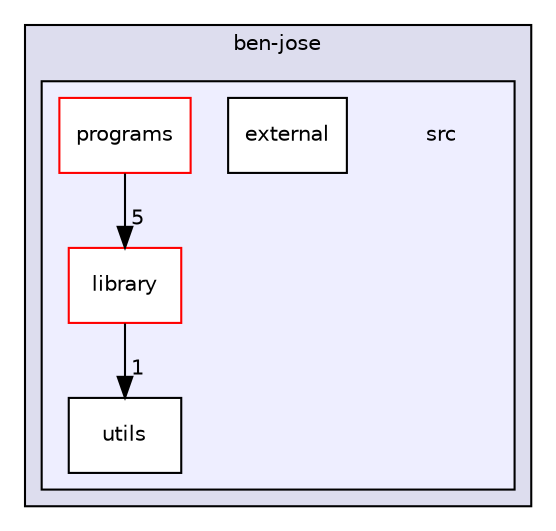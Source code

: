 digraph "/home/jose/devel/ben-jose/src" {
  compound=true
  node [ fontsize="10", fontname="Helvetica"];
  edge [ labelfontsize="10", labelfontname="Helvetica"];
  subgraph clusterdir_6bfc9a6677dca4d4b6102e819cd9ddf3 {
    graph [ bgcolor="#ddddee", pencolor="black", label="ben-jose" fontname="Helvetica", fontsize="10", URL="dir_6bfc9a6677dca4d4b6102e819cd9ddf3.html"]
  subgraph clusterdir_e91c823ba9044f9eb8e63af177e5cc3c {
    graph [ bgcolor="#eeeeff", pencolor="black", label="" URL="dir_e91c823ba9044f9eb8e63af177e5cc3c.html"];
    dir_e91c823ba9044f9eb8e63af177e5cc3c [shape=plaintext label="src"];
    dir_8db448230d659bd90d241c51c0aa8975 [shape=box label="external" color="black" fillcolor="white" style="filled" URL="dir_8db448230d659bd90d241c51c0aa8975.html"];
    dir_33f45cdec1a3925220ccec6ef1dd1d10 [shape=box label="library" color="red" fillcolor="white" style="filled" URL="dir_33f45cdec1a3925220ccec6ef1dd1d10.html"];
    dir_112bf70602a9e99a8a282959fe94778c [shape=box label="programs" color="red" fillcolor="white" style="filled" URL="dir_112bf70602a9e99a8a282959fe94778c.html"];
    dir_4fa68adaebe0493a9d392d7a3d8e0703 [shape=box label="utils" color="black" fillcolor="white" style="filled" URL="dir_4fa68adaebe0493a9d392d7a3d8e0703.html"];
  }
  }
  dir_112bf70602a9e99a8a282959fe94778c->dir_33f45cdec1a3925220ccec6ef1dd1d10 [headlabel="5", labeldistance=1.5 headhref="dir_000013_000003.html"];
  dir_33f45cdec1a3925220ccec6ef1dd1d10->dir_4fa68adaebe0493a9d392d7a3d8e0703 [headlabel="1", labeldistance=1.5 headhref="dir_000003_000019.html"];
}
